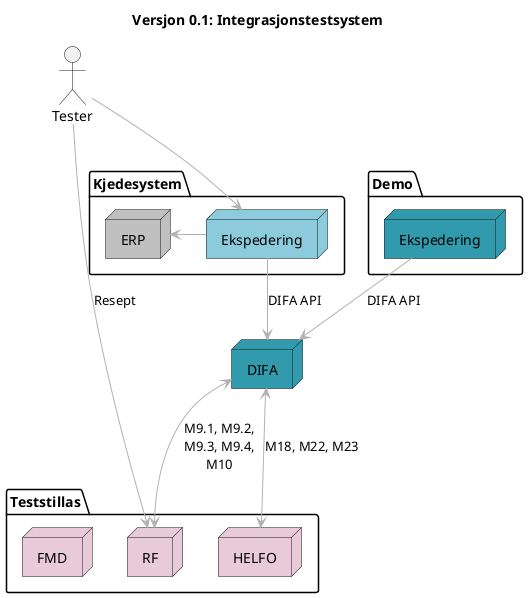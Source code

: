 @startuml

skinparam ArrowColor #b1b1b0
skinparam BorderColor #b1b1b0

title Versjon 0.1: Integrasjonstestsystem

actor Tester

package Demo {
    node DemoPOS as "Ekspedering" #319aad
}

package Kjedesystem {
    node POS as "Ekspedering" #8ccbdb
    node ERP #silver
}

node DIFA #319aad

package Teststillas {
    node RF #e8cad8
    node HELFO #e8cad8
    node FMD #e8cad8
}

Tester -right-> RF: Resept
Tester -down-> POS

DemoPOS -down-> DIFA: DIFA API
POS -down-> DIFA: DIFA API
POS -left-> ERP
DIFA <-down-> RF: M9.1, M9.2,\nM9.3, M9.4,\nM10
DIFA <-down-> HELFO: M18, M22, M23


@enduml
